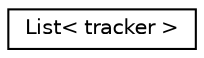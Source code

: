 digraph "Graphical Class Hierarchy"
{
  edge [fontname="Helvetica",fontsize="10",labelfontname="Helvetica",labelfontsize="10"];
  node [fontname="Helvetica",fontsize="10",shape=record];
  rankdir="LR";
  Node1 [label="List\< tracker \>",height=0.2,width=0.4,color="black", fillcolor="white", style="filled",URL="$class_list.html"];
}
